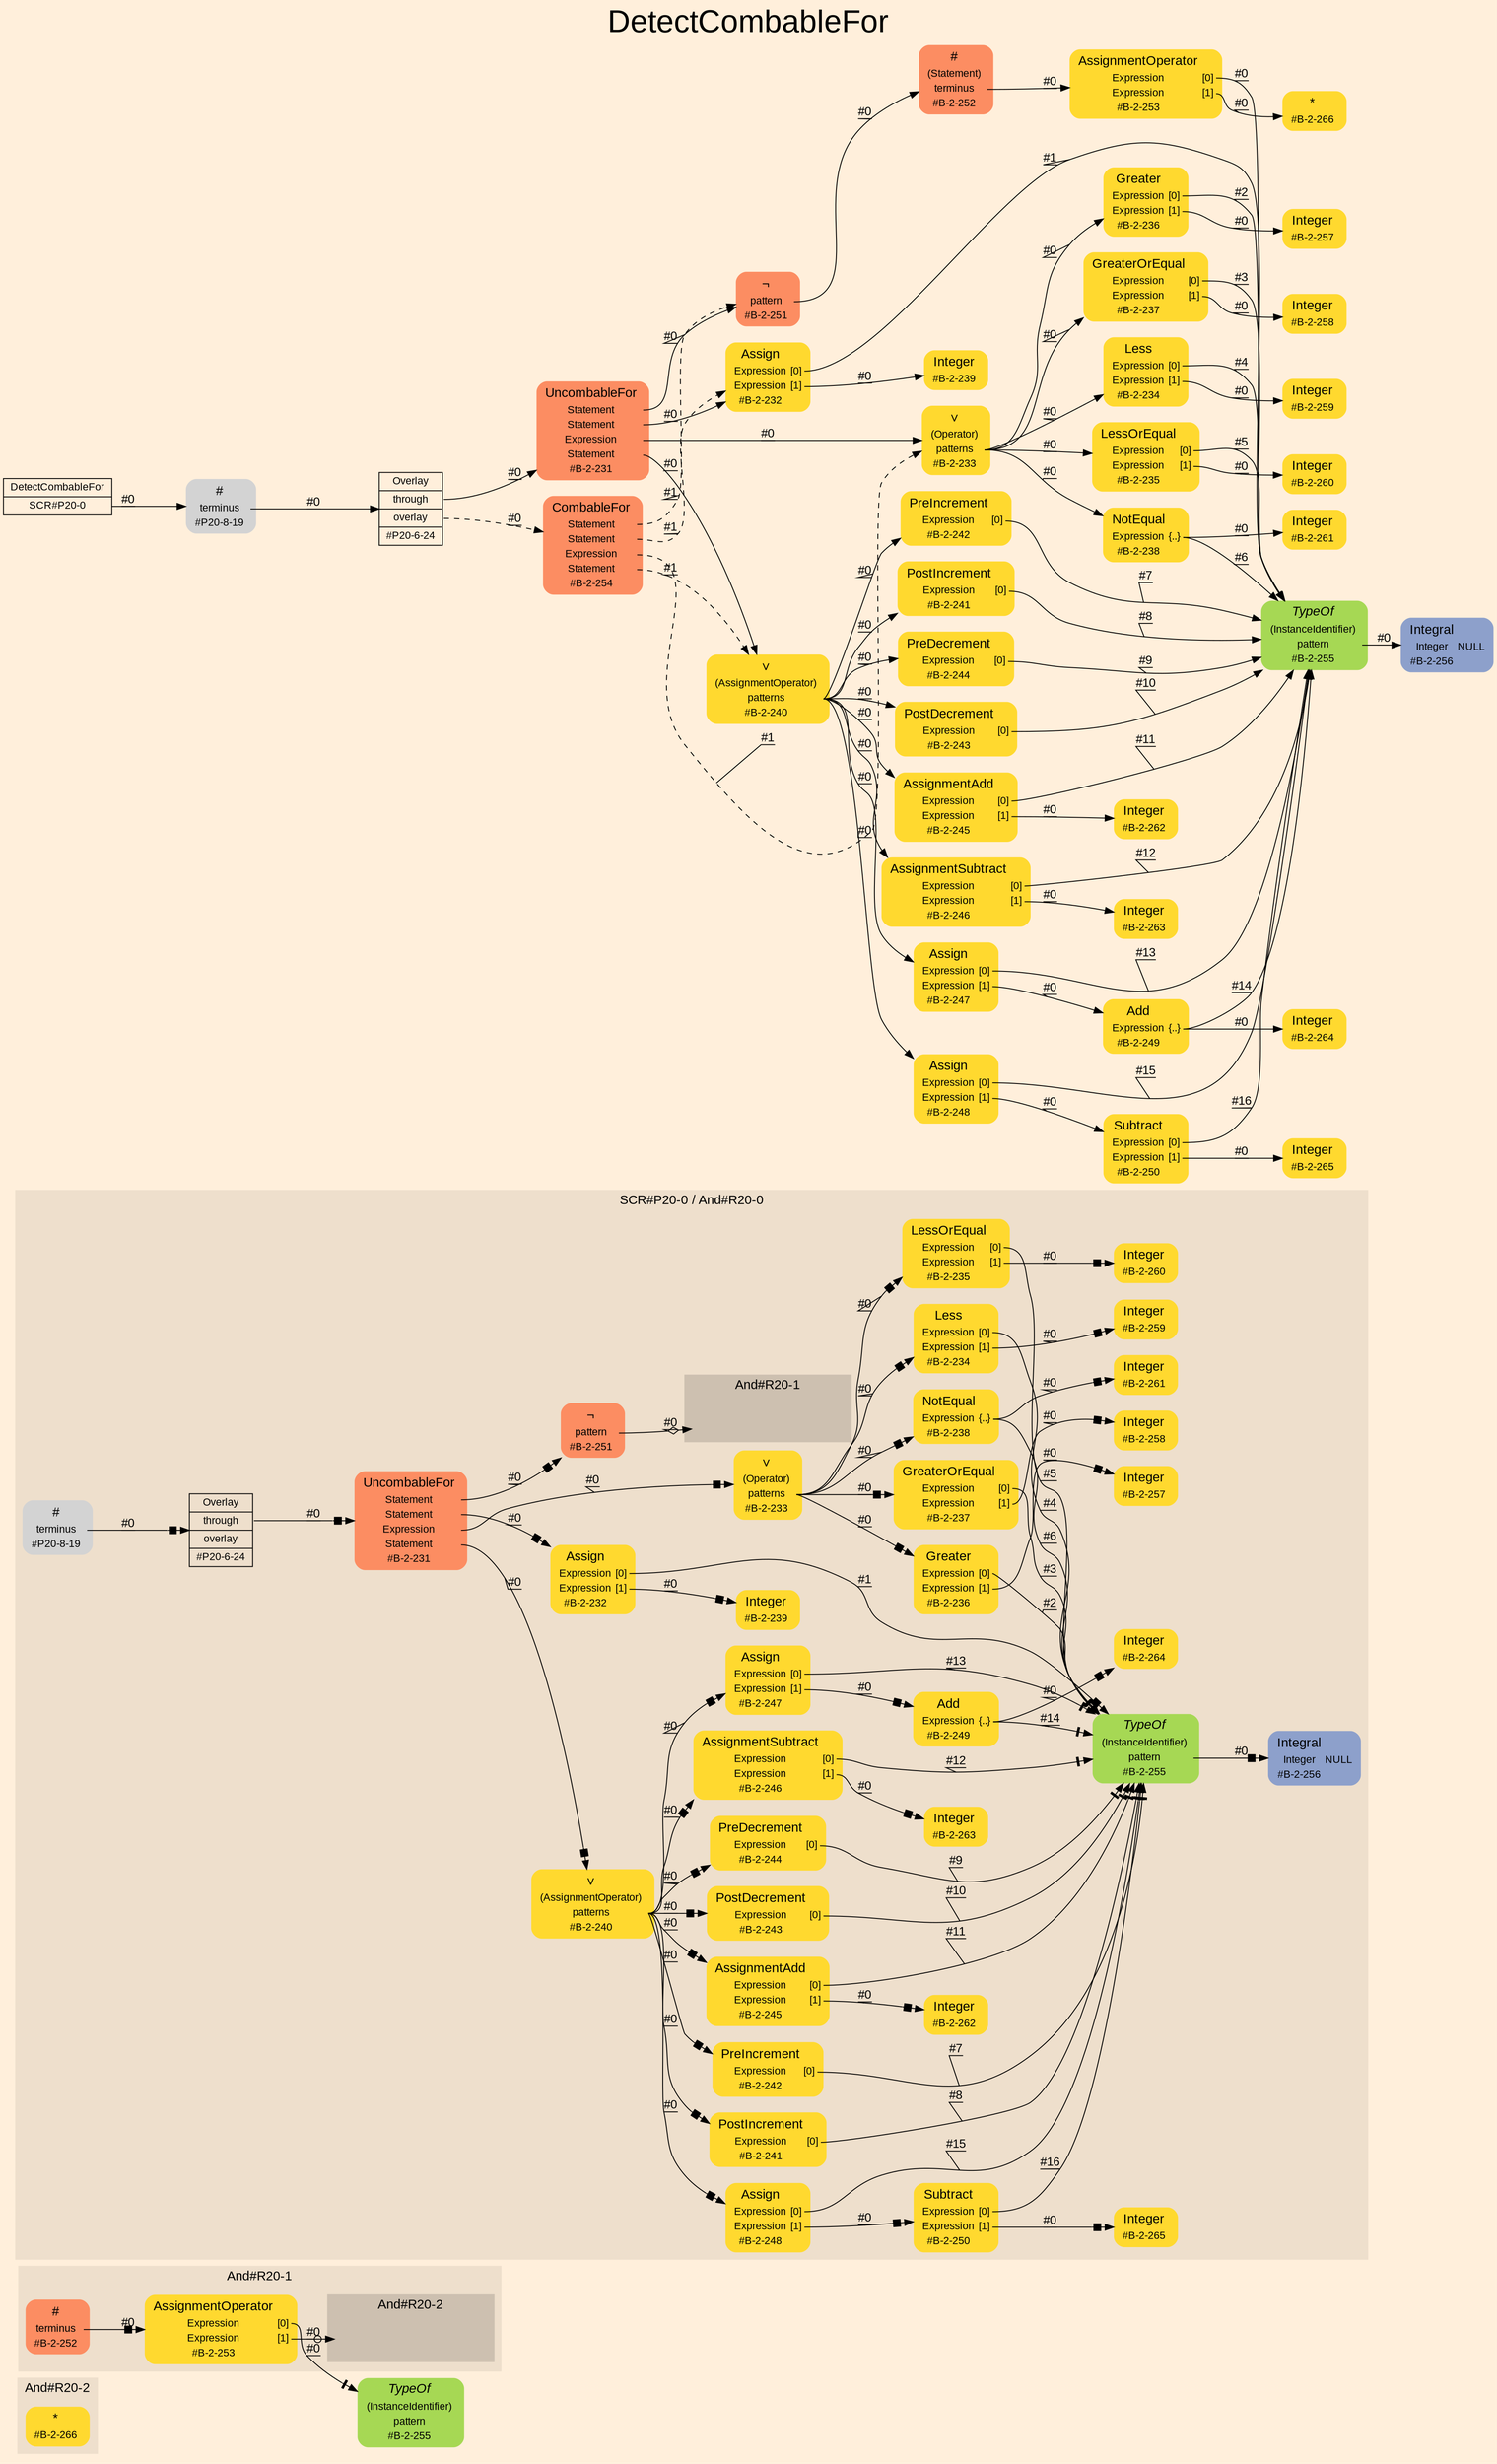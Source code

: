digraph "DetectCombableFor" {
label = "DetectCombableFor"
labelloc = t
fontsize = "36"
graph [
    rankdir = "LR"
    ranksep = 0.3
    bgcolor = antiquewhite1
    color = black
    fontcolor = black
    fontname = "Arial"
];
node [
    fontname = "Arial"
];
edge [
    fontname = "Arial"
];

// -------------------- figure And#R20-2 --------------------
subgraph "clusterAnd#R20-2" {
    label = "And#R20-2"
    style = "filled"
    color = antiquewhite2
    fontsize = "15"
    "And#R20-2[#B-2-266]" [
        shape = "plaintext"
        fillcolor = "/set28/6"
        label = <<TABLE BORDER="0" CELLBORDER="0" CELLSPACING="0">
         <TR><TD><FONT POINT-SIZE="15.0">*</FONT></TD><TD></TD></TR>
         <TR><TD>#B-2-266</TD><TD PORT="port0"></TD></TR>
        </TABLE>>
        style = "rounded,filled"
        fontsize = "12"
    ];
    
}


// -------------------- figure And#R20-1 --------------------
"And#R20-1[#B-2-255]" [
    shape = "plaintext"
    fillcolor = "/set28/5"
    label = <<TABLE BORDER="0" CELLBORDER="0" CELLSPACING="0">
     <TR><TD><FONT POINT-SIZE="15.0"><I>TypeOf</I></FONT></TD><TD></TD></TR>
     <TR><TD>(InstanceIdentifier)</TD><TD PORT="port0"></TD></TR>
     <TR><TD>pattern</TD><TD PORT="port1"></TD></TR>
     <TR><TD>#B-2-255</TD><TD PORT="port2"></TD></TR>
    </TABLE>>
    style = "rounded,filled"
    fontsize = "12"
];

subgraph "clusterAnd#R20-1" {
    label = "And#R20-1"
    style = "filled"
    color = antiquewhite2
    fontsize = "15"
    "And#R20-1[#B-2-252]" [
        shape = "plaintext"
        fillcolor = "/set28/2"
        label = <<TABLE BORDER="0" CELLBORDER="0" CELLSPACING="0">
         <TR><TD><FONT POINT-SIZE="15.0">#</FONT></TD><TD></TD></TR>
         <TR><TD>terminus</TD><TD PORT="port0"></TD></TR>
         <TR><TD>#B-2-252</TD><TD PORT="port1"></TD></TR>
        </TABLE>>
        style = "rounded,filled"
        fontsize = "12"
    ];
    
    "And#R20-1[#B-2-253]" [
        shape = "plaintext"
        fillcolor = "/set28/6"
        label = <<TABLE BORDER="0" CELLBORDER="0" CELLSPACING="0">
         <TR><TD><FONT POINT-SIZE="15.0">AssignmentOperator</FONT></TD><TD></TD></TR>
         <TR><TD>Expression</TD><TD PORT="port0">[0]</TD></TR>
         <TR><TD>Expression</TD><TD PORT="port1">[1]</TD></TR>
         <TR><TD>#B-2-253</TD><TD PORT="port2"></TD></TR>
        </TABLE>>
        style = "rounded,filled"
        fontsize = "12"
    ];
    
    subgraph "clusterAnd#R20-1[And#R20-2]" {
        label = "And#R20-2"
        style = "filled"
        color = antiquewhite3
        fontsize = "15"
        "#0->And#R20-1[#B-2-266]" [
            shape = "none"
            style = "invisible"
        ];
        
    }
    
}


// -------------------- figure And#R20-0 --------------------
subgraph "clusterAnd#R20-0" {
    label = "SCR#P20-0 / And#R20-0"
    style = "filled"
    color = antiquewhite2
    fontsize = "15"
    "And#R20-0[#B-2-231]" [
        shape = "plaintext"
        fillcolor = "/set28/2"
        label = <<TABLE BORDER="0" CELLBORDER="0" CELLSPACING="0">
         <TR><TD><FONT POINT-SIZE="15.0">UncombableFor</FONT></TD><TD></TD></TR>
         <TR><TD>Statement</TD><TD PORT="port0"></TD></TR>
         <TR><TD>Statement</TD><TD PORT="port1"></TD></TR>
         <TR><TD>Expression</TD><TD PORT="port2"></TD></TR>
         <TR><TD>Statement</TD><TD PORT="port3"></TD></TR>
         <TR><TD>#B-2-231</TD><TD PORT="port4"></TD></TR>
        </TABLE>>
        style = "rounded,filled"
        fontsize = "12"
    ];
    
    "And#R20-0[#B-2-232]" [
        shape = "plaintext"
        fillcolor = "/set28/6"
        label = <<TABLE BORDER="0" CELLBORDER="0" CELLSPACING="0">
         <TR><TD><FONT POINT-SIZE="15.0">Assign</FONT></TD><TD></TD></TR>
         <TR><TD>Expression</TD><TD PORT="port0">[0]</TD></TR>
         <TR><TD>Expression</TD><TD PORT="port1">[1]</TD></TR>
         <TR><TD>#B-2-232</TD><TD PORT="port2"></TD></TR>
        </TABLE>>
        style = "rounded,filled"
        fontsize = "12"
    ];
    
    "And#R20-0[#B-2-233]" [
        shape = "plaintext"
        fillcolor = "/set28/6"
        label = <<TABLE BORDER="0" CELLBORDER="0" CELLSPACING="0">
         <TR><TD><FONT POINT-SIZE="15.0">∨</FONT></TD><TD></TD></TR>
         <TR><TD>(Operator)</TD><TD PORT="port0"></TD></TR>
         <TR><TD>patterns</TD><TD PORT="port1"></TD></TR>
         <TR><TD>#B-2-233</TD><TD PORT="port2"></TD></TR>
        </TABLE>>
        style = "rounded,filled"
        fontsize = "12"
    ];
    
    "And#R20-0[#B-2-234]" [
        shape = "plaintext"
        fillcolor = "/set28/6"
        label = <<TABLE BORDER="0" CELLBORDER="0" CELLSPACING="0">
         <TR><TD><FONT POINT-SIZE="15.0">Less</FONT></TD><TD></TD></TR>
         <TR><TD>Expression</TD><TD PORT="port0">[0]</TD></TR>
         <TR><TD>Expression</TD><TD PORT="port1">[1]</TD></TR>
         <TR><TD>#B-2-234</TD><TD PORT="port2"></TD></TR>
        </TABLE>>
        style = "rounded,filled"
        fontsize = "12"
    ];
    
    "And#R20-0[#B-2-235]" [
        shape = "plaintext"
        fillcolor = "/set28/6"
        label = <<TABLE BORDER="0" CELLBORDER="0" CELLSPACING="0">
         <TR><TD><FONT POINT-SIZE="15.0">LessOrEqual</FONT></TD><TD></TD></TR>
         <TR><TD>Expression</TD><TD PORT="port0">[0]</TD></TR>
         <TR><TD>Expression</TD><TD PORT="port1">[1]</TD></TR>
         <TR><TD>#B-2-235</TD><TD PORT="port2"></TD></TR>
        </TABLE>>
        style = "rounded,filled"
        fontsize = "12"
    ];
    
    "And#R20-0[#B-2-236]" [
        shape = "plaintext"
        fillcolor = "/set28/6"
        label = <<TABLE BORDER="0" CELLBORDER="0" CELLSPACING="0">
         <TR><TD><FONT POINT-SIZE="15.0">Greater</FONT></TD><TD></TD></TR>
         <TR><TD>Expression</TD><TD PORT="port0">[0]</TD></TR>
         <TR><TD>Expression</TD><TD PORT="port1">[1]</TD></TR>
         <TR><TD>#B-2-236</TD><TD PORT="port2"></TD></TR>
        </TABLE>>
        style = "rounded,filled"
        fontsize = "12"
    ];
    
    "And#R20-0[#B-2-237]" [
        shape = "plaintext"
        fillcolor = "/set28/6"
        label = <<TABLE BORDER="0" CELLBORDER="0" CELLSPACING="0">
         <TR><TD><FONT POINT-SIZE="15.0">GreaterOrEqual</FONT></TD><TD></TD></TR>
         <TR><TD>Expression</TD><TD PORT="port0">[0]</TD></TR>
         <TR><TD>Expression</TD><TD PORT="port1">[1]</TD></TR>
         <TR><TD>#B-2-237</TD><TD PORT="port2"></TD></TR>
        </TABLE>>
        style = "rounded,filled"
        fontsize = "12"
    ];
    
    "And#R20-0[#B-2-238]" [
        shape = "plaintext"
        fillcolor = "/set28/6"
        label = <<TABLE BORDER="0" CELLBORDER="0" CELLSPACING="0">
         <TR><TD><FONT POINT-SIZE="15.0">NotEqual</FONT></TD><TD></TD></TR>
         <TR><TD>Expression</TD><TD PORT="port0">{..}</TD></TR>
         <TR><TD>#B-2-238</TD><TD PORT="port1"></TD></TR>
        </TABLE>>
        style = "rounded,filled"
        fontsize = "12"
    ];
    
    "And#R20-0[#B-2-239]" [
        shape = "plaintext"
        fillcolor = "/set28/6"
        label = <<TABLE BORDER="0" CELLBORDER="0" CELLSPACING="0">
         <TR><TD><FONT POINT-SIZE="15.0">Integer</FONT></TD><TD></TD></TR>
         <TR><TD>#B-2-239</TD><TD PORT="port0"></TD></TR>
        </TABLE>>
        style = "rounded,filled"
        fontsize = "12"
    ];
    
    "And#R20-0[#B-2-240]" [
        shape = "plaintext"
        fillcolor = "/set28/6"
        label = <<TABLE BORDER="0" CELLBORDER="0" CELLSPACING="0">
         <TR><TD><FONT POINT-SIZE="15.0">∨</FONT></TD><TD></TD></TR>
         <TR><TD>(AssignmentOperator)</TD><TD PORT="port0"></TD></TR>
         <TR><TD>patterns</TD><TD PORT="port1"></TD></TR>
         <TR><TD>#B-2-240</TD><TD PORT="port2"></TD></TR>
        </TABLE>>
        style = "rounded,filled"
        fontsize = "12"
    ];
    
    "And#R20-0[#B-2-241]" [
        shape = "plaintext"
        fillcolor = "/set28/6"
        label = <<TABLE BORDER="0" CELLBORDER="0" CELLSPACING="0">
         <TR><TD><FONT POINT-SIZE="15.0">PostIncrement</FONT></TD><TD></TD></TR>
         <TR><TD>Expression</TD><TD PORT="port0">[0]</TD></TR>
         <TR><TD>#B-2-241</TD><TD PORT="port1"></TD></TR>
        </TABLE>>
        style = "rounded,filled"
        fontsize = "12"
    ];
    
    "And#R20-0[#B-2-242]" [
        shape = "plaintext"
        fillcolor = "/set28/6"
        label = <<TABLE BORDER="0" CELLBORDER="0" CELLSPACING="0">
         <TR><TD><FONT POINT-SIZE="15.0">PreIncrement</FONT></TD><TD></TD></TR>
         <TR><TD>Expression</TD><TD PORT="port0">[0]</TD></TR>
         <TR><TD>#B-2-242</TD><TD PORT="port1"></TD></TR>
        </TABLE>>
        style = "rounded,filled"
        fontsize = "12"
    ];
    
    "And#R20-0[#B-2-243]" [
        shape = "plaintext"
        fillcolor = "/set28/6"
        label = <<TABLE BORDER="0" CELLBORDER="0" CELLSPACING="0">
         <TR><TD><FONT POINT-SIZE="15.0">PostDecrement</FONT></TD><TD></TD></TR>
         <TR><TD>Expression</TD><TD PORT="port0">[0]</TD></TR>
         <TR><TD>#B-2-243</TD><TD PORT="port1"></TD></TR>
        </TABLE>>
        style = "rounded,filled"
        fontsize = "12"
    ];
    
    "And#R20-0[#B-2-244]" [
        shape = "plaintext"
        fillcolor = "/set28/6"
        label = <<TABLE BORDER="0" CELLBORDER="0" CELLSPACING="0">
         <TR><TD><FONT POINT-SIZE="15.0">PreDecrement</FONT></TD><TD></TD></TR>
         <TR><TD>Expression</TD><TD PORT="port0">[0]</TD></TR>
         <TR><TD>#B-2-244</TD><TD PORT="port1"></TD></TR>
        </TABLE>>
        style = "rounded,filled"
        fontsize = "12"
    ];
    
    "And#R20-0[#B-2-245]" [
        shape = "plaintext"
        fillcolor = "/set28/6"
        label = <<TABLE BORDER="0" CELLBORDER="0" CELLSPACING="0">
         <TR><TD><FONT POINT-SIZE="15.0">AssignmentAdd</FONT></TD><TD></TD></TR>
         <TR><TD>Expression</TD><TD PORT="port0">[0]</TD></TR>
         <TR><TD>Expression</TD><TD PORT="port1">[1]</TD></TR>
         <TR><TD>#B-2-245</TD><TD PORT="port2"></TD></TR>
        </TABLE>>
        style = "rounded,filled"
        fontsize = "12"
    ];
    
    "And#R20-0[#B-2-246]" [
        shape = "plaintext"
        fillcolor = "/set28/6"
        label = <<TABLE BORDER="0" CELLBORDER="0" CELLSPACING="0">
         <TR><TD><FONT POINT-SIZE="15.0">AssignmentSubtract</FONT></TD><TD></TD></TR>
         <TR><TD>Expression</TD><TD PORT="port0">[0]</TD></TR>
         <TR><TD>Expression</TD><TD PORT="port1">[1]</TD></TR>
         <TR><TD>#B-2-246</TD><TD PORT="port2"></TD></TR>
        </TABLE>>
        style = "rounded,filled"
        fontsize = "12"
    ];
    
    "And#R20-0[#B-2-247]" [
        shape = "plaintext"
        fillcolor = "/set28/6"
        label = <<TABLE BORDER="0" CELLBORDER="0" CELLSPACING="0">
         <TR><TD><FONT POINT-SIZE="15.0">Assign</FONT></TD><TD></TD></TR>
         <TR><TD>Expression</TD><TD PORT="port0">[0]</TD></TR>
         <TR><TD>Expression</TD><TD PORT="port1">[1]</TD></TR>
         <TR><TD>#B-2-247</TD><TD PORT="port2"></TD></TR>
        </TABLE>>
        style = "rounded,filled"
        fontsize = "12"
    ];
    
    "And#R20-0[#B-2-248]" [
        shape = "plaintext"
        fillcolor = "/set28/6"
        label = <<TABLE BORDER="0" CELLBORDER="0" CELLSPACING="0">
         <TR><TD><FONT POINT-SIZE="15.0">Assign</FONT></TD><TD></TD></TR>
         <TR><TD>Expression</TD><TD PORT="port0">[0]</TD></TR>
         <TR><TD>Expression</TD><TD PORT="port1">[1]</TD></TR>
         <TR><TD>#B-2-248</TD><TD PORT="port2"></TD></TR>
        </TABLE>>
        style = "rounded,filled"
        fontsize = "12"
    ];
    
    "And#R20-0[#B-2-249]" [
        shape = "plaintext"
        fillcolor = "/set28/6"
        label = <<TABLE BORDER="0" CELLBORDER="0" CELLSPACING="0">
         <TR><TD><FONT POINT-SIZE="15.0">Add</FONT></TD><TD></TD></TR>
         <TR><TD>Expression</TD><TD PORT="port0">{..}</TD></TR>
         <TR><TD>#B-2-249</TD><TD PORT="port1"></TD></TR>
        </TABLE>>
        style = "rounded,filled"
        fontsize = "12"
    ];
    
    "And#R20-0[#B-2-250]" [
        shape = "plaintext"
        fillcolor = "/set28/6"
        label = <<TABLE BORDER="0" CELLBORDER="0" CELLSPACING="0">
         <TR><TD><FONT POINT-SIZE="15.0">Subtract</FONT></TD><TD></TD></TR>
         <TR><TD>Expression</TD><TD PORT="port0">[0]</TD></TR>
         <TR><TD>Expression</TD><TD PORT="port1">[1]</TD></TR>
         <TR><TD>#B-2-250</TD><TD PORT="port2"></TD></TR>
        </TABLE>>
        style = "rounded,filled"
        fontsize = "12"
    ];
    
    "And#R20-0[#B-2-251]" [
        shape = "plaintext"
        fillcolor = "/set28/2"
        label = <<TABLE BORDER="0" CELLBORDER="0" CELLSPACING="0">
         <TR><TD><FONT POINT-SIZE="15.0">¬</FONT></TD><TD></TD></TR>
         <TR><TD>pattern</TD><TD PORT="port0"></TD></TR>
         <TR><TD>#B-2-251</TD><TD PORT="port1"></TD></TR>
        </TABLE>>
        style = "rounded,filled"
        fontsize = "12"
    ];
    
    "And#R20-0[#B-2-255]" [
        shape = "plaintext"
        fillcolor = "/set28/5"
        label = <<TABLE BORDER="0" CELLBORDER="0" CELLSPACING="0">
         <TR><TD><FONT POINT-SIZE="15.0"><I>TypeOf</I></FONT></TD><TD></TD></TR>
         <TR><TD>(InstanceIdentifier)</TD><TD PORT="port0"></TD></TR>
         <TR><TD>pattern</TD><TD PORT="port1"></TD></TR>
         <TR><TD>#B-2-255</TD><TD PORT="port2"></TD></TR>
        </TABLE>>
        style = "rounded,filled"
        fontsize = "12"
    ];
    
    "And#R20-0[#B-2-256]" [
        shape = "plaintext"
        fillcolor = "/set28/3"
        label = <<TABLE BORDER="0" CELLBORDER="0" CELLSPACING="0">
         <TR><TD><FONT POINT-SIZE="15.0">Integral</FONT></TD><TD></TD></TR>
         <TR><TD>Integer</TD><TD PORT="port0">NULL</TD></TR>
         <TR><TD>#B-2-256</TD><TD PORT="port1"></TD></TR>
        </TABLE>>
        style = "rounded,filled"
        fontsize = "12"
    ];
    
    "And#R20-0[#B-2-257]" [
        shape = "plaintext"
        fillcolor = "/set28/6"
        label = <<TABLE BORDER="0" CELLBORDER="0" CELLSPACING="0">
         <TR><TD><FONT POINT-SIZE="15.0">Integer</FONT></TD><TD></TD></TR>
         <TR><TD>#B-2-257</TD><TD PORT="port0"></TD></TR>
        </TABLE>>
        style = "rounded,filled"
        fontsize = "12"
    ];
    
    "And#R20-0[#B-2-258]" [
        shape = "plaintext"
        fillcolor = "/set28/6"
        label = <<TABLE BORDER="0" CELLBORDER="0" CELLSPACING="0">
         <TR><TD><FONT POINT-SIZE="15.0">Integer</FONT></TD><TD></TD></TR>
         <TR><TD>#B-2-258</TD><TD PORT="port0"></TD></TR>
        </TABLE>>
        style = "rounded,filled"
        fontsize = "12"
    ];
    
    "And#R20-0[#B-2-259]" [
        shape = "plaintext"
        fillcolor = "/set28/6"
        label = <<TABLE BORDER="0" CELLBORDER="0" CELLSPACING="0">
         <TR><TD><FONT POINT-SIZE="15.0">Integer</FONT></TD><TD></TD></TR>
         <TR><TD>#B-2-259</TD><TD PORT="port0"></TD></TR>
        </TABLE>>
        style = "rounded,filled"
        fontsize = "12"
    ];
    
    "And#R20-0[#B-2-260]" [
        shape = "plaintext"
        fillcolor = "/set28/6"
        label = <<TABLE BORDER="0" CELLBORDER="0" CELLSPACING="0">
         <TR><TD><FONT POINT-SIZE="15.0">Integer</FONT></TD><TD></TD></TR>
         <TR><TD>#B-2-260</TD><TD PORT="port0"></TD></TR>
        </TABLE>>
        style = "rounded,filled"
        fontsize = "12"
    ];
    
    "And#R20-0[#B-2-261]" [
        shape = "plaintext"
        fillcolor = "/set28/6"
        label = <<TABLE BORDER="0" CELLBORDER="0" CELLSPACING="0">
         <TR><TD><FONT POINT-SIZE="15.0">Integer</FONT></TD><TD></TD></TR>
         <TR><TD>#B-2-261</TD><TD PORT="port0"></TD></TR>
        </TABLE>>
        style = "rounded,filled"
        fontsize = "12"
    ];
    
    "And#R20-0[#B-2-262]" [
        shape = "plaintext"
        fillcolor = "/set28/6"
        label = <<TABLE BORDER="0" CELLBORDER="0" CELLSPACING="0">
         <TR><TD><FONT POINT-SIZE="15.0">Integer</FONT></TD><TD></TD></TR>
         <TR><TD>#B-2-262</TD><TD PORT="port0"></TD></TR>
        </TABLE>>
        style = "rounded,filled"
        fontsize = "12"
    ];
    
    "And#R20-0[#B-2-263]" [
        shape = "plaintext"
        fillcolor = "/set28/6"
        label = <<TABLE BORDER="0" CELLBORDER="0" CELLSPACING="0">
         <TR><TD><FONT POINT-SIZE="15.0">Integer</FONT></TD><TD></TD></TR>
         <TR><TD>#B-2-263</TD><TD PORT="port0"></TD></TR>
        </TABLE>>
        style = "rounded,filled"
        fontsize = "12"
    ];
    
    "And#R20-0[#B-2-264]" [
        shape = "plaintext"
        fillcolor = "/set28/6"
        label = <<TABLE BORDER="0" CELLBORDER="0" CELLSPACING="0">
         <TR><TD><FONT POINT-SIZE="15.0">Integer</FONT></TD><TD></TD></TR>
         <TR><TD>#B-2-264</TD><TD PORT="port0"></TD></TR>
        </TABLE>>
        style = "rounded,filled"
        fontsize = "12"
    ];
    
    "And#R20-0[#B-2-265]" [
        shape = "plaintext"
        fillcolor = "/set28/6"
        label = <<TABLE BORDER="0" CELLBORDER="0" CELLSPACING="0">
         <TR><TD><FONT POINT-SIZE="15.0">Integer</FONT></TD><TD></TD></TR>
         <TR><TD>#B-2-265</TD><TD PORT="port0"></TD></TR>
        </TABLE>>
        style = "rounded,filled"
        fontsize = "12"
    ];
    
    "And#R20-0[#P20-6-24]" [
        shape = "record"
        fillcolor = antiquewhite2
        label = "<fixed> Overlay | <port0> through | <port1> overlay | <port2> #P20-6-24"
        style = "filled"
        fontsize = "12"
        color = black
        fontcolor = black
    ];
    
    "And#R20-0[#P20-8-19]" [
        shape = "plaintext"
        label = <<TABLE BORDER="0" CELLBORDER="0" CELLSPACING="0">
         <TR><TD><FONT POINT-SIZE="15.0">#</FONT></TD><TD></TD></TR>
         <TR><TD>terminus</TD><TD PORT="port0"></TD></TR>
         <TR><TD>#P20-8-19</TD><TD PORT="port1"></TD></TR>
        </TABLE>>
        style = "rounded,filled"
        fontsize = "12"
    ];
    
    subgraph "clusterAnd#R20-0[And#R20-1]" {
        label = "And#R20-1"
        style = "filled"
        color = antiquewhite3
        fontsize = "15"
        "#0->And#R20-0[#B-2-252]" [
            shape = "none"
            style = "invisible"
        ];
        
    }
    
}


// -------------------- transformation figure --------------------
"CR#P20-0" [
    shape = "record"
    fillcolor = antiquewhite1
    label = "<fixed> DetectCombableFor | <port0> SCR#P20-0"
    style = "filled"
    fontsize = "12"
    color = black
    fontcolor = black
];

"#P20-8-19" [
    shape = "plaintext"
    label = <<TABLE BORDER="0" CELLBORDER="0" CELLSPACING="0">
     <TR><TD><FONT POINT-SIZE="15.0">#</FONT></TD><TD></TD></TR>
     <TR><TD>terminus</TD><TD PORT="port0"></TD></TR>
     <TR><TD>#P20-8-19</TD><TD PORT="port1"></TD></TR>
    </TABLE>>
    style = "rounded,filled"
    fontsize = "12"
];

"#P20-6-24" [
    shape = "record"
    fillcolor = antiquewhite1
    label = "<fixed> Overlay | <port0> through | <port1> overlay | <port2> #P20-6-24"
    style = "filled"
    fontsize = "12"
    color = black
    fontcolor = black
];

"#B-2-231" [
    shape = "plaintext"
    fillcolor = "/set28/2"
    label = <<TABLE BORDER="0" CELLBORDER="0" CELLSPACING="0">
     <TR><TD><FONT POINT-SIZE="15.0">UncombableFor</FONT></TD><TD></TD></TR>
     <TR><TD>Statement</TD><TD PORT="port0"></TD></TR>
     <TR><TD>Statement</TD><TD PORT="port1"></TD></TR>
     <TR><TD>Expression</TD><TD PORT="port2"></TD></TR>
     <TR><TD>Statement</TD><TD PORT="port3"></TD></TR>
     <TR><TD>#B-2-231</TD><TD PORT="port4"></TD></TR>
    </TABLE>>
    style = "rounded,filled"
    fontsize = "12"
];

"#B-2-251" [
    shape = "plaintext"
    fillcolor = "/set28/2"
    label = <<TABLE BORDER="0" CELLBORDER="0" CELLSPACING="0">
     <TR><TD><FONT POINT-SIZE="15.0">¬</FONT></TD><TD></TD></TR>
     <TR><TD>pattern</TD><TD PORT="port0"></TD></TR>
     <TR><TD>#B-2-251</TD><TD PORT="port1"></TD></TR>
    </TABLE>>
    style = "rounded,filled"
    fontsize = "12"
];

"#B-2-252" [
    shape = "plaintext"
    fillcolor = "/set28/2"
    label = <<TABLE BORDER="0" CELLBORDER="0" CELLSPACING="0">
     <TR><TD><FONT POINT-SIZE="15.0">#</FONT></TD><TD></TD></TR>
     <TR><TD>(Statement)</TD><TD PORT="port0"></TD></TR>
     <TR><TD>terminus</TD><TD PORT="port1"></TD></TR>
     <TR><TD>#B-2-252</TD><TD PORT="port2"></TD></TR>
    </TABLE>>
    style = "rounded,filled"
    fontsize = "12"
];

"#B-2-253" [
    shape = "plaintext"
    fillcolor = "/set28/6"
    label = <<TABLE BORDER="0" CELLBORDER="0" CELLSPACING="0">
     <TR><TD><FONT POINT-SIZE="15.0">AssignmentOperator</FONT></TD><TD></TD></TR>
     <TR><TD>Expression</TD><TD PORT="port0">[0]</TD></TR>
     <TR><TD>Expression</TD><TD PORT="port1">[1]</TD></TR>
     <TR><TD>#B-2-253</TD><TD PORT="port2"></TD></TR>
    </TABLE>>
    style = "rounded,filled"
    fontsize = "12"
];

"#B-2-255" [
    shape = "plaintext"
    fillcolor = "/set28/5"
    label = <<TABLE BORDER="0" CELLBORDER="0" CELLSPACING="0">
     <TR><TD><FONT POINT-SIZE="15.0"><I>TypeOf</I></FONT></TD><TD></TD></TR>
     <TR><TD>(InstanceIdentifier)</TD><TD PORT="port0"></TD></TR>
     <TR><TD>pattern</TD><TD PORT="port1"></TD></TR>
     <TR><TD>#B-2-255</TD><TD PORT="port2"></TD></TR>
    </TABLE>>
    style = "rounded,filled"
    fontsize = "12"
];

"#B-2-256" [
    shape = "plaintext"
    fillcolor = "/set28/3"
    label = <<TABLE BORDER="0" CELLBORDER="0" CELLSPACING="0">
     <TR><TD><FONT POINT-SIZE="15.0">Integral</FONT></TD><TD></TD></TR>
     <TR><TD>Integer</TD><TD PORT="port0">NULL</TD></TR>
     <TR><TD>#B-2-256</TD><TD PORT="port1"></TD></TR>
    </TABLE>>
    style = "rounded,filled"
    fontsize = "12"
];

"#B-2-266" [
    shape = "plaintext"
    fillcolor = "/set28/6"
    label = <<TABLE BORDER="0" CELLBORDER="0" CELLSPACING="0">
     <TR><TD><FONT POINT-SIZE="15.0">*</FONT></TD><TD></TD></TR>
     <TR><TD>#B-2-266</TD><TD PORT="port0"></TD></TR>
    </TABLE>>
    style = "rounded,filled"
    fontsize = "12"
];

"#B-2-232" [
    shape = "plaintext"
    fillcolor = "/set28/6"
    label = <<TABLE BORDER="0" CELLBORDER="0" CELLSPACING="0">
     <TR><TD><FONT POINT-SIZE="15.0">Assign</FONT></TD><TD></TD></TR>
     <TR><TD>Expression</TD><TD PORT="port0">[0]</TD></TR>
     <TR><TD>Expression</TD><TD PORT="port1">[1]</TD></TR>
     <TR><TD>#B-2-232</TD><TD PORT="port2"></TD></TR>
    </TABLE>>
    style = "rounded,filled"
    fontsize = "12"
];

"#B-2-239" [
    shape = "plaintext"
    fillcolor = "/set28/6"
    label = <<TABLE BORDER="0" CELLBORDER="0" CELLSPACING="0">
     <TR><TD><FONT POINT-SIZE="15.0">Integer</FONT></TD><TD></TD></TR>
     <TR><TD>#B-2-239</TD><TD PORT="port0"></TD></TR>
    </TABLE>>
    style = "rounded,filled"
    fontsize = "12"
];

"#B-2-233" [
    shape = "plaintext"
    fillcolor = "/set28/6"
    label = <<TABLE BORDER="0" CELLBORDER="0" CELLSPACING="0">
     <TR><TD><FONT POINT-SIZE="15.0">∨</FONT></TD><TD></TD></TR>
     <TR><TD>(Operator)</TD><TD PORT="port0"></TD></TR>
     <TR><TD>patterns</TD><TD PORT="port1"></TD></TR>
     <TR><TD>#B-2-233</TD><TD PORT="port2"></TD></TR>
    </TABLE>>
    style = "rounded,filled"
    fontsize = "12"
];

"#B-2-236" [
    shape = "plaintext"
    fillcolor = "/set28/6"
    label = <<TABLE BORDER="0" CELLBORDER="0" CELLSPACING="0">
     <TR><TD><FONT POINT-SIZE="15.0">Greater</FONT></TD><TD></TD></TR>
     <TR><TD>Expression</TD><TD PORT="port0">[0]</TD></TR>
     <TR><TD>Expression</TD><TD PORT="port1">[1]</TD></TR>
     <TR><TD>#B-2-236</TD><TD PORT="port2"></TD></TR>
    </TABLE>>
    style = "rounded,filled"
    fontsize = "12"
];

"#B-2-257" [
    shape = "plaintext"
    fillcolor = "/set28/6"
    label = <<TABLE BORDER="0" CELLBORDER="0" CELLSPACING="0">
     <TR><TD><FONT POINT-SIZE="15.0">Integer</FONT></TD><TD></TD></TR>
     <TR><TD>#B-2-257</TD><TD PORT="port0"></TD></TR>
    </TABLE>>
    style = "rounded,filled"
    fontsize = "12"
];

"#B-2-237" [
    shape = "plaintext"
    fillcolor = "/set28/6"
    label = <<TABLE BORDER="0" CELLBORDER="0" CELLSPACING="0">
     <TR><TD><FONT POINT-SIZE="15.0">GreaterOrEqual</FONT></TD><TD></TD></TR>
     <TR><TD>Expression</TD><TD PORT="port0">[0]</TD></TR>
     <TR><TD>Expression</TD><TD PORT="port1">[1]</TD></TR>
     <TR><TD>#B-2-237</TD><TD PORT="port2"></TD></TR>
    </TABLE>>
    style = "rounded,filled"
    fontsize = "12"
];

"#B-2-258" [
    shape = "plaintext"
    fillcolor = "/set28/6"
    label = <<TABLE BORDER="0" CELLBORDER="0" CELLSPACING="0">
     <TR><TD><FONT POINT-SIZE="15.0">Integer</FONT></TD><TD></TD></TR>
     <TR><TD>#B-2-258</TD><TD PORT="port0"></TD></TR>
    </TABLE>>
    style = "rounded,filled"
    fontsize = "12"
];

"#B-2-234" [
    shape = "plaintext"
    fillcolor = "/set28/6"
    label = <<TABLE BORDER="0" CELLBORDER="0" CELLSPACING="0">
     <TR><TD><FONT POINT-SIZE="15.0">Less</FONT></TD><TD></TD></TR>
     <TR><TD>Expression</TD><TD PORT="port0">[0]</TD></TR>
     <TR><TD>Expression</TD><TD PORT="port1">[1]</TD></TR>
     <TR><TD>#B-2-234</TD><TD PORT="port2"></TD></TR>
    </TABLE>>
    style = "rounded,filled"
    fontsize = "12"
];

"#B-2-259" [
    shape = "plaintext"
    fillcolor = "/set28/6"
    label = <<TABLE BORDER="0" CELLBORDER="0" CELLSPACING="0">
     <TR><TD><FONT POINT-SIZE="15.0">Integer</FONT></TD><TD></TD></TR>
     <TR><TD>#B-2-259</TD><TD PORT="port0"></TD></TR>
    </TABLE>>
    style = "rounded,filled"
    fontsize = "12"
];

"#B-2-235" [
    shape = "plaintext"
    fillcolor = "/set28/6"
    label = <<TABLE BORDER="0" CELLBORDER="0" CELLSPACING="0">
     <TR><TD><FONT POINT-SIZE="15.0">LessOrEqual</FONT></TD><TD></TD></TR>
     <TR><TD>Expression</TD><TD PORT="port0">[0]</TD></TR>
     <TR><TD>Expression</TD><TD PORT="port1">[1]</TD></TR>
     <TR><TD>#B-2-235</TD><TD PORT="port2"></TD></TR>
    </TABLE>>
    style = "rounded,filled"
    fontsize = "12"
];

"#B-2-260" [
    shape = "plaintext"
    fillcolor = "/set28/6"
    label = <<TABLE BORDER="0" CELLBORDER="0" CELLSPACING="0">
     <TR><TD><FONT POINT-SIZE="15.0">Integer</FONT></TD><TD></TD></TR>
     <TR><TD>#B-2-260</TD><TD PORT="port0"></TD></TR>
    </TABLE>>
    style = "rounded,filled"
    fontsize = "12"
];

"#B-2-238" [
    shape = "plaintext"
    fillcolor = "/set28/6"
    label = <<TABLE BORDER="0" CELLBORDER="0" CELLSPACING="0">
     <TR><TD><FONT POINT-SIZE="15.0">NotEqual</FONT></TD><TD></TD></TR>
     <TR><TD>Expression</TD><TD PORT="port0">{..}</TD></TR>
     <TR><TD>#B-2-238</TD><TD PORT="port1"></TD></TR>
    </TABLE>>
    style = "rounded,filled"
    fontsize = "12"
];

"#B-2-261" [
    shape = "plaintext"
    fillcolor = "/set28/6"
    label = <<TABLE BORDER="0" CELLBORDER="0" CELLSPACING="0">
     <TR><TD><FONT POINT-SIZE="15.0">Integer</FONT></TD><TD></TD></TR>
     <TR><TD>#B-2-261</TD><TD PORT="port0"></TD></TR>
    </TABLE>>
    style = "rounded,filled"
    fontsize = "12"
];

"#B-2-240" [
    shape = "plaintext"
    fillcolor = "/set28/6"
    label = <<TABLE BORDER="0" CELLBORDER="0" CELLSPACING="0">
     <TR><TD><FONT POINT-SIZE="15.0">∨</FONT></TD><TD></TD></TR>
     <TR><TD>(AssignmentOperator)</TD><TD PORT="port0"></TD></TR>
     <TR><TD>patterns</TD><TD PORT="port1"></TD></TR>
     <TR><TD>#B-2-240</TD><TD PORT="port2"></TD></TR>
    </TABLE>>
    style = "rounded,filled"
    fontsize = "12"
];

"#B-2-242" [
    shape = "plaintext"
    fillcolor = "/set28/6"
    label = <<TABLE BORDER="0" CELLBORDER="0" CELLSPACING="0">
     <TR><TD><FONT POINT-SIZE="15.0">PreIncrement</FONT></TD><TD></TD></TR>
     <TR><TD>Expression</TD><TD PORT="port0">[0]</TD></TR>
     <TR><TD>#B-2-242</TD><TD PORT="port1"></TD></TR>
    </TABLE>>
    style = "rounded,filled"
    fontsize = "12"
];

"#B-2-241" [
    shape = "plaintext"
    fillcolor = "/set28/6"
    label = <<TABLE BORDER="0" CELLBORDER="0" CELLSPACING="0">
     <TR><TD><FONT POINT-SIZE="15.0">PostIncrement</FONT></TD><TD></TD></TR>
     <TR><TD>Expression</TD><TD PORT="port0">[0]</TD></TR>
     <TR><TD>#B-2-241</TD><TD PORT="port1"></TD></TR>
    </TABLE>>
    style = "rounded,filled"
    fontsize = "12"
];

"#B-2-244" [
    shape = "plaintext"
    fillcolor = "/set28/6"
    label = <<TABLE BORDER="0" CELLBORDER="0" CELLSPACING="0">
     <TR><TD><FONT POINT-SIZE="15.0">PreDecrement</FONT></TD><TD></TD></TR>
     <TR><TD>Expression</TD><TD PORT="port0">[0]</TD></TR>
     <TR><TD>#B-2-244</TD><TD PORT="port1"></TD></TR>
    </TABLE>>
    style = "rounded,filled"
    fontsize = "12"
];

"#B-2-243" [
    shape = "plaintext"
    fillcolor = "/set28/6"
    label = <<TABLE BORDER="0" CELLBORDER="0" CELLSPACING="0">
     <TR><TD><FONT POINT-SIZE="15.0">PostDecrement</FONT></TD><TD></TD></TR>
     <TR><TD>Expression</TD><TD PORT="port0">[0]</TD></TR>
     <TR><TD>#B-2-243</TD><TD PORT="port1"></TD></TR>
    </TABLE>>
    style = "rounded,filled"
    fontsize = "12"
];

"#B-2-245" [
    shape = "plaintext"
    fillcolor = "/set28/6"
    label = <<TABLE BORDER="0" CELLBORDER="0" CELLSPACING="0">
     <TR><TD><FONT POINT-SIZE="15.0">AssignmentAdd</FONT></TD><TD></TD></TR>
     <TR><TD>Expression</TD><TD PORT="port0">[0]</TD></TR>
     <TR><TD>Expression</TD><TD PORT="port1">[1]</TD></TR>
     <TR><TD>#B-2-245</TD><TD PORT="port2"></TD></TR>
    </TABLE>>
    style = "rounded,filled"
    fontsize = "12"
];

"#B-2-262" [
    shape = "plaintext"
    fillcolor = "/set28/6"
    label = <<TABLE BORDER="0" CELLBORDER="0" CELLSPACING="0">
     <TR><TD><FONT POINT-SIZE="15.0">Integer</FONT></TD><TD></TD></TR>
     <TR><TD>#B-2-262</TD><TD PORT="port0"></TD></TR>
    </TABLE>>
    style = "rounded,filled"
    fontsize = "12"
];

"#B-2-246" [
    shape = "plaintext"
    fillcolor = "/set28/6"
    label = <<TABLE BORDER="0" CELLBORDER="0" CELLSPACING="0">
     <TR><TD><FONT POINT-SIZE="15.0">AssignmentSubtract</FONT></TD><TD></TD></TR>
     <TR><TD>Expression</TD><TD PORT="port0">[0]</TD></TR>
     <TR><TD>Expression</TD><TD PORT="port1">[1]</TD></TR>
     <TR><TD>#B-2-246</TD><TD PORT="port2"></TD></TR>
    </TABLE>>
    style = "rounded,filled"
    fontsize = "12"
];

"#B-2-263" [
    shape = "plaintext"
    fillcolor = "/set28/6"
    label = <<TABLE BORDER="0" CELLBORDER="0" CELLSPACING="0">
     <TR><TD><FONT POINT-SIZE="15.0">Integer</FONT></TD><TD></TD></TR>
     <TR><TD>#B-2-263</TD><TD PORT="port0"></TD></TR>
    </TABLE>>
    style = "rounded,filled"
    fontsize = "12"
];

"#B-2-247" [
    shape = "plaintext"
    fillcolor = "/set28/6"
    label = <<TABLE BORDER="0" CELLBORDER="0" CELLSPACING="0">
     <TR><TD><FONT POINT-SIZE="15.0">Assign</FONT></TD><TD></TD></TR>
     <TR><TD>Expression</TD><TD PORT="port0">[0]</TD></TR>
     <TR><TD>Expression</TD><TD PORT="port1">[1]</TD></TR>
     <TR><TD>#B-2-247</TD><TD PORT="port2"></TD></TR>
    </TABLE>>
    style = "rounded,filled"
    fontsize = "12"
];

"#B-2-249" [
    shape = "plaintext"
    fillcolor = "/set28/6"
    label = <<TABLE BORDER="0" CELLBORDER="0" CELLSPACING="0">
     <TR><TD><FONT POINT-SIZE="15.0">Add</FONT></TD><TD></TD></TR>
     <TR><TD>Expression</TD><TD PORT="port0">{..}</TD></TR>
     <TR><TD>#B-2-249</TD><TD PORT="port1"></TD></TR>
    </TABLE>>
    style = "rounded,filled"
    fontsize = "12"
];

"#B-2-264" [
    shape = "plaintext"
    fillcolor = "/set28/6"
    label = <<TABLE BORDER="0" CELLBORDER="0" CELLSPACING="0">
     <TR><TD><FONT POINT-SIZE="15.0">Integer</FONT></TD><TD></TD></TR>
     <TR><TD>#B-2-264</TD><TD PORT="port0"></TD></TR>
    </TABLE>>
    style = "rounded,filled"
    fontsize = "12"
];

"#B-2-248" [
    shape = "plaintext"
    fillcolor = "/set28/6"
    label = <<TABLE BORDER="0" CELLBORDER="0" CELLSPACING="0">
     <TR><TD><FONT POINT-SIZE="15.0">Assign</FONT></TD><TD></TD></TR>
     <TR><TD>Expression</TD><TD PORT="port0">[0]</TD></TR>
     <TR><TD>Expression</TD><TD PORT="port1">[1]</TD></TR>
     <TR><TD>#B-2-248</TD><TD PORT="port2"></TD></TR>
    </TABLE>>
    style = "rounded,filled"
    fontsize = "12"
];

"#B-2-250" [
    shape = "plaintext"
    fillcolor = "/set28/6"
    label = <<TABLE BORDER="0" CELLBORDER="0" CELLSPACING="0">
     <TR><TD><FONT POINT-SIZE="15.0">Subtract</FONT></TD><TD></TD></TR>
     <TR><TD>Expression</TD><TD PORT="port0">[0]</TD></TR>
     <TR><TD>Expression</TD><TD PORT="port1">[1]</TD></TR>
     <TR><TD>#B-2-250</TD><TD PORT="port2"></TD></TR>
    </TABLE>>
    style = "rounded,filled"
    fontsize = "12"
];

"#B-2-265" [
    shape = "plaintext"
    fillcolor = "/set28/6"
    label = <<TABLE BORDER="0" CELLBORDER="0" CELLSPACING="0">
     <TR><TD><FONT POINT-SIZE="15.0">Integer</FONT></TD><TD></TD></TR>
     <TR><TD>#B-2-265</TD><TD PORT="port0"></TD></TR>
    </TABLE>>
    style = "rounded,filled"
    fontsize = "12"
];

"#B-2-254" [
    shape = "plaintext"
    fillcolor = "/set28/2"
    label = <<TABLE BORDER="0" CELLBORDER="0" CELLSPACING="0">
     <TR><TD><FONT POINT-SIZE="15.0">CombableFor</FONT></TD><TD></TD></TR>
     <TR><TD>Statement</TD><TD PORT="port0"></TD></TR>
     <TR><TD>Statement</TD><TD PORT="port1"></TD></TR>
     <TR><TD>Expression</TD><TD PORT="port2"></TD></TR>
     <TR><TD>Statement</TD><TD PORT="port3"></TD></TR>
     <TR><TD>#B-2-254</TD><TD PORT="port4"></TD></TR>
    </TABLE>>
    style = "rounded,filled"
    fontsize = "12"
];


// -------------------- links --------------------
// links for block CR#P20-0
"CR#P20-0":port0 -> "#P20-8-19" [
    label = "#0"
    decorate = true
    color = black
    fontcolor = black
];

// links for block #P20-8-19
"#P20-8-19":port0 -> "#P20-6-24" [
    label = "#0"
    decorate = true
    color = black
    fontcolor = black
];

// links for block #P20-6-24
"#P20-6-24":port0 -> "#B-2-231" [
    label = "#0"
    decorate = true
    color = black
    fontcolor = black
];

"#P20-6-24":port1 -> "#B-2-254" [
    style="dashed"
    label = "#0"
    decorate = true
    color = black
    fontcolor = black
];

// links for block #B-2-231
"#B-2-231":port0 -> "#B-2-251" [
    label = "#0"
    decorate = true
    color = black
    fontcolor = black
];

"#B-2-231":port1 -> "#B-2-232" [
    label = "#0"
    decorate = true
    color = black
    fontcolor = black
];

"#B-2-231":port2 -> "#B-2-233" [
    label = "#0"
    decorate = true
    color = black
    fontcolor = black
];

"#B-2-231":port3 -> "#B-2-240" [
    label = "#0"
    decorate = true
    color = black
    fontcolor = black
];

// links for block #B-2-251
"#B-2-251":port0 -> "#B-2-252" [
    label = "#0"
    decorate = true
    color = black
    fontcolor = black
];

// links for block #B-2-252
"#B-2-252":port1 -> "#B-2-253" [
    label = "#0"
    decorate = true
    color = black
    fontcolor = black
];

// links for block #B-2-253
"#B-2-253":port0 -> "#B-2-255" [
    label = "#0"
    decorate = true
    color = black
    fontcolor = black
];

"#B-2-253":port1 -> "#B-2-266" [
    label = "#0"
    decorate = true
    color = black
    fontcolor = black
];

// links for block #B-2-255
"#B-2-255":port1 -> "#B-2-256" [
    label = "#0"
    decorate = true
    color = black
    fontcolor = black
];

// links for block #B-2-256
// links for block #B-2-266
// links for block #B-2-232
"#B-2-232":port0 -> "#B-2-255" [
    label = "#1"
    decorate = true
    color = black
    fontcolor = black
];

"#B-2-232":port1 -> "#B-2-239" [
    label = "#0"
    decorate = true
    color = black
    fontcolor = black
];

// links for block #B-2-239
// links for block #B-2-233
"#B-2-233":port1 -> "#B-2-236" [
    label = "#0"
    decorate = true
    color = black
    fontcolor = black
];

"#B-2-233":port1 -> "#B-2-237" [
    label = "#0"
    decorate = true
    color = black
    fontcolor = black
];

"#B-2-233":port1 -> "#B-2-234" [
    label = "#0"
    decorate = true
    color = black
    fontcolor = black
];

"#B-2-233":port1 -> "#B-2-235" [
    label = "#0"
    decorate = true
    color = black
    fontcolor = black
];

"#B-2-233":port1 -> "#B-2-238" [
    label = "#0"
    decorate = true
    color = black
    fontcolor = black
];

// links for block #B-2-236
"#B-2-236":port0 -> "#B-2-255" [
    label = "#2"
    decorate = true
    color = black
    fontcolor = black
];

"#B-2-236":port1 -> "#B-2-257" [
    label = "#0"
    decorate = true
    color = black
    fontcolor = black
];

// links for block #B-2-257
// links for block #B-2-237
"#B-2-237":port0 -> "#B-2-255" [
    label = "#3"
    decorate = true
    color = black
    fontcolor = black
];

"#B-2-237":port1 -> "#B-2-258" [
    label = "#0"
    decorate = true
    color = black
    fontcolor = black
];

// links for block #B-2-258
// links for block #B-2-234
"#B-2-234":port0 -> "#B-2-255" [
    label = "#4"
    decorate = true
    color = black
    fontcolor = black
];

"#B-2-234":port1 -> "#B-2-259" [
    label = "#0"
    decorate = true
    color = black
    fontcolor = black
];

// links for block #B-2-259
// links for block #B-2-235
"#B-2-235":port0 -> "#B-2-255" [
    label = "#5"
    decorate = true
    color = black
    fontcolor = black
];

"#B-2-235":port1 -> "#B-2-260" [
    label = "#0"
    decorate = true
    color = black
    fontcolor = black
];

// links for block #B-2-260
// links for block #B-2-238
"#B-2-238":port0 -> "#B-2-255" [
    label = "#6"
    decorate = true
    color = black
    fontcolor = black
];

"#B-2-238":port0 -> "#B-2-261" [
    label = "#0"
    decorate = true
    color = black
    fontcolor = black
];

// links for block #B-2-261
// links for block #B-2-240
"#B-2-240":port1 -> "#B-2-242" [
    label = "#0"
    decorate = true
    color = black
    fontcolor = black
];

"#B-2-240":port1 -> "#B-2-241" [
    label = "#0"
    decorate = true
    color = black
    fontcolor = black
];

"#B-2-240":port1 -> "#B-2-244" [
    label = "#0"
    decorate = true
    color = black
    fontcolor = black
];

"#B-2-240":port1 -> "#B-2-243" [
    label = "#0"
    decorate = true
    color = black
    fontcolor = black
];

"#B-2-240":port1 -> "#B-2-245" [
    label = "#0"
    decorate = true
    color = black
    fontcolor = black
];

"#B-2-240":port1 -> "#B-2-246" [
    label = "#0"
    decorate = true
    color = black
    fontcolor = black
];

"#B-2-240":port1 -> "#B-2-247" [
    label = "#0"
    decorate = true
    color = black
    fontcolor = black
];

"#B-2-240":port1 -> "#B-2-248" [
    label = "#0"
    decorate = true
    color = black
    fontcolor = black
];

// links for block #B-2-242
"#B-2-242":port0 -> "#B-2-255" [
    label = "#7"
    decorate = true
    color = black
    fontcolor = black
];

// links for block #B-2-241
"#B-2-241":port0 -> "#B-2-255" [
    label = "#8"
    decorate = true
    color = black
    fontcolor = black
];

// links for block #B-2-244
"#B-2-244":port0 -> "#B-2-255" [
    label = "#9"
    decorate = true
    color = black
    fontcolor = black
];

// links for block #B-2-243
"#B-2-243":port0 -> "#B-2-255" [
    label = "#10"
    decorate = true
    color = black
    fontcolor = black
];

// links for block #B-2-245
"#B-2-245":port0 -> "#B-2-255" [
    label = "#11"
    decorate = true
    color = black
    fontcolor = black
];

"#B-2-245":port1 -> "#B-2-262" [
    label = "#0"
    decorate = true
    color = black
    fontcolor = black
];

// links for block #B-2-262
// links for block #B-2-246
"#B-2-246":port0 -> "#B-2-255" [
    label = "#12"
    decorate = true
    color = black
    fontcolor = black
];

"#B-2-246":port1 -> "#B-2-263" [
    label = "#0"
    decorate = true
    color = black
    fontcolor = black
];

// links for block #B-2-263
// links for block #B-2-247
"#B-2-247":port0 -> "#B-2-255" [
    label = "#13"
    decorate = true
    color = black
    fontcolor = black
];

"#B-2-247":port1 -> "#B-2-249" [
    label = "#0"
    decorate = true
    color = black
    fontcolor = black
];

// links for block #B-2-249
"#B-2-249":port0 -> "#B-2-255" [
    label = "#14"
    decorate = true
    color = black
    fontcolor = black
];

"#B-2-249":port0 -> "#B-2-264" [
    label = "#0"
    decorate = true
    color = black
    fontcolor = black
];

// links for block #B-2-264
// links for block #B-2-248
"#B-2-248":port0 -> "#B-2-255" [
    label = "#15"
    decorate = true
    color = black
    fontcolor = black
];

"#B-2-248":port1 -> "#B-2-250" [
    label = "#0"
    decorate = true
    color = black
    fontcolor = black
];

// links for block #B-2-250
"#B-2-250":port0 -> "#B-2-255" [
    label = "#16"
    decorate = true
    color = black
    fontcolor = black
];

"#B-2-250":port1 -> "#B-2-265" [
    label = "#0"
    decorate = true
    color = black
    fontcolor = black
];

// links for block #B-2-265
// links for block #B-2-254
"#B-2-254":port0 -> "#B-2-251" [
    style="dashed"
    label = "#1"
    decorate = true
    color = black
    fontcolor = black
];

"#B-2-254":port1 -> "#B-2-232" [
    style="dashed"
    label = "#1"
    decorate = true
    color = black
    fontcolor = black
];

"#B-2-254":port2 -> "#B-2-233" [
    style="dashed"
    label = "#1"
    decorate = true
    color = black
    fontcolor = black
];

"#B-2-254":port3 -> "#B-2-240" [
    style="dashed"
    label = "#1"
    decorate = true
    color = black
    fontcolor = black
];

// links for block And#R20-0[#B-2-231]
"And#R20-0[#B-2-231]":port0 -> "And#R20-0[#B-2-251]" [
    arrowhead="normalnonebox"
    label = "#0"
    decorate = true
    color = black
    fontcolor = black
];

"And#R20-0[#B-2-231]":port1 -> "And#R20-0[#B-2-232]" [
    arrowhead="normalnonebox"
    label = "#0"
    decorate = true
    color = black
    fontcolor = black
];

"And#R20-0[#B-2-231]":port2 -> "And#R20-0[#B-2-233]" [
    arrowhead="normalnonebox"
    label = "#0"
    decorate = true
    color = black
    fontcolor = black
];

"And#R20-0[#B-2-231]":port3 -> "And#R20-0[#B-2-240]" [
    arrowhead="normalnonebox"
    label = "#0"
    decorate = true
    color = black
    fontcolor = black
];

// links for block And#R20-0[#B-2-232]
"And#R20-0[#B-2-232]":port0 -> "And#R20-0[#B-2-255]" [
    arrowhead="normalnonebox"
    label = "#1"
    decorate = true
    color = black
    fontcolor = black
];

"And#R20-0[#B-2-232]":port1 -> "And#R20-0[#B-2-239]" [
    arrowhead="normalnonebox"
    label = "#0"
    decorate = true
    color = black
    fontcolor = black
];

// links for block And#R20-0[#B-2-233]
"And#R20-0[#B-2-233]":port1 -> "And#R20-0[#B-2-236]" [
    arrowhead="normalnonebox"
    label = "#0"
    decorate = true
    color = black
    fontcolor = black
];

"And#R20-0[#B-2-233]":port1 -> "And#R20-0[#B-2-237]" [
    arrowhead="normalnonebox"
    label = "#0"
    decorate = true
    color = black
    fontcolor = black
];

"And#R20-0[#B-2-233]":port1 -> "And#R20-0[#B-2-234]" [
    arrowhead="normalnonebox"
    label = "#0"
    decorate = true
    color = black
    fontcolor = black
];

"And#R20-0[#B-2-233]":port1 -> "And#R20-0[#B-2-235]" [
    arrowhead="normalnonebox"
    label = "#0"
    decorate = true
    color = black
    fontcolor = black
];

"And#R20-0[#B-2-233]":port1 -> "And#R20-0[#B-2-238]" [
    arrowhead="normalnonebox"
    label = "#0"
    decorate = true
    color = black
    fontcolor = black
];

// links for block And#R20-0[#B-2-234]
"And#R20-0[#B-2-234]":port0 -> "And#R20-0[#B-2-255]" [
    arrowhead="normalnonetee"
    label = "#4"
    decorate = true
    color = black
    fontcolor = black
];

"And#R20-0[#B-2-234]":port1 -> "And#R20-0[#B-2-259]" [
    arrowhead="normalnonebox"
    label = "#0"
    decorate = true
    color = black
    fontcolor = black
];

// links for block And#R20-0[#B-2-235]
"And#R20-0[#B-2-235]":port0 -> "And#R20-0[#B-2-255]" [
    arrowhead="normalnonetee"
    label = "#5"
    decorate = true
    color = black
    fontcolor = black
];

"And#R20-0[#B-2-235]":port1 -> "And#R20-0[#B-2-260]" [
    arrowhead="normalnonebox"
    label = "#0"
    decorate = true
    color = black
    fontcolor = black
];

// links for block And#R20-0[#B-2-236]
"And#R20-0[#B-2-236]":port0 -> "And#R20-0[#B-2-255]" [
    arrowhead="normalnonetee"
    label = "#2"
    decorate = true
    color = black
    fontcolor = black
];

"And#R20-0[#B-2-236]":port1 -> "And#R20-0[#B-2-257]" [
    arrowhead="normalnonebox"
    label = "#0"
    decorate = true
    color = black
    fontcolor = black
];

// links for block And#R20-0[#B-2-237]
"And#R20-0[#B-2-237]":port0 -> "And#R20-0[#B-2-255]" [
    arrowhead="normalnonetee"
    label = "#3"
    decorate = true
    color = black
    fontcolor = black
];

"And#R20-0[#B-2-237]":port1 -> "And#R20-0[#B-2-258]" [
    arrowhead="normalnonebox"
    label = "#0"
    decorate = true
    color = black
    fontcolor = black
];

// links for block And#R20-0[#B-2-238]
"And#R20-0[#B-2-238]":port0 -> "And#R20-0[#B-2-255]" [
    arrowhead="normalnonetee"
    label = "#6"
    decorate = true
    color = black
    fontcolor = black
];

"And#R20-0[#B-2-238]":port0 -> "And#R20-0[#B-2-261]" [
    arrowhead="normalnonebox"
    label = "#0"
    decorate = true
    color = black
    fontcolor = black
];

// links for block And#R20-0[#B-2-239]
// links for block And#R20-0[#B-2-240]
"And#R20-0[#B-2-240]":port1 -> "And#R20-0[#B-2-242]" [
    arrowhead="normalnonebox"
    label = "#0"
    decorate = true
    color = black
    fontcolor = black
];

"And#R20-0[#B-2-240]":port1 -> "And#R20-0[#B-2-241]" [
    arrowhead="normalnonebox"
    label = "#0"
    decorate = true
    color = black
    fontcolor = black
];

"And#R20-0[#B-2-240]":port1 -> "And#R20-0[#B-2-244]" [
    arrowhead="normalnonebox"
    label = "#0"
    decorate = true
    color = black
    fontcolor = black
];

"And#R20-0[#B-2-240]":port1 -> "And#R20-0[#B-2-243]" [
    arrowhead="normalnonebox"
    label = "#0"
    decorate = true
    color = black
    fontcolor = black
];

"And#R20-0[#B-2-240]":port1 -> "And#R20-0[#B-2-245]" [
    arrowhead="normalnonebox"
    label = "#0"
    decorate = true
    color = black
    fontcolor = black
];

"And#R20-0[#B-2-240]":port1 -> "And#R20-0[#B-2-246]" [
    arrowhead="normalnonebox"
    label = "#0"
    decorate = true
    color = black
    fontcolor = black
];

"And#R20-0[#B-2-240]":port1 -> "And#R20-0[#B-2-247]" [
    arrowhead="normalnonebox"
    label = "#0"
    decorate = true
    color = black
    fontcolor = black
];

"And#R20-0[#B-2-240]":port1 -> "And#R20-0[#B-2-248]" [
    arrowhead="normalnonebox"
    label = "#0"
    decorate = true
    color = black
    fontcolor = black
];

// links for block And#R20-0[#B-2-241]
"And#R20-0[#B-2-241]":port0 -> "And#R20-0[#B-2-255]" [
    arrowhead="normalnonetee"
    label = "#8"
    decorate = true
    color = black
    fontcolor = black
];

// links for block And#R20-0[#B-2-242]
"And#R20-0[#B-2-242]":port0 -> "And#R20-0[#B-2-255]" [
    arrowhead="normalnonetee"
    label = "#7"
    decorate = true
    color = black
    fontcolor = black
];

// links for block And#R20-0[#B-2-243]
"And#R20-0[#B-2-243]":port0 -> "And#R20-0[#B-2-255]" [
    arrowhead="normalnonetee"
    label = "#10"
    decorate = true
    color = black
    fontcolor = black
];

// links for block And#R20-0[#B-2-244]
"And#R20-0[#B-2-244]":port0 -> "And#R20-0[#B-2-255]" [
    arrowhead="normalnonetee"
    label = "#9"
    decorate = true
    color = black
    fontcolor = black
];

// links for block And#R20-0[#B-2-245]
"And#R20-0[#B-2-245]":port0 -> "And#R20-0[#B-2-255]" [
    arrowhead="normalnonetee"
    label = "#11"
    decorate = true
    color = black
    fontcolor = black
];

"And#R20-0[#B-2-245]":port1 -> "And#R20-0[#B-2-262]" [
    arrowhead="normalnonebox"
    label = "#0"
    decorate = true
    color = black
    fontcolor = black
];

// links for block And#R20-0[#B-2-246]
"And#R20-0[#B-2-246]":port0 -> "And#R20-0[#B-2-255]" [
    arrowhead="normalnonetee"
    label = "#12"
    decorate = true
    color = black
    fontcolor = black
];

"And#R20-0[#B-2-246]":port1 -> "And#R20-0[#B-2-263]" [
    arrowhead="normalnonebox"
    label = "#0"
    decorate = true
    color = black
    fontcolor = black
];

// links for block And#R20-0[#B-2-247]
"And#R20-0[#B-2-247]":port0 -> "And#R20-0[#B-2-255]" [
    arrowhead="normalnonetee"
    label = "#13"
    decorate = true
    color = black
    fontcolor = black
];

"And#R20-0[#B-2-247]":port1 -> "And#R20-0[#B-2-249]" [
    arrowhead="normalnonebox"
    label = "#0"
    decorate = true
    color = black
    fontcolor = black
];

// links for block And#R20-0[#B-2-248]
"And#R20-0[#B-2-248]":port0 -> "And#R20-0[#B-2-255]" [
    arrowhead="normalnonetee"
    label = "#15"
    decorate = true
    color = black
    fontcolor = black
];

"And#R20-0[#B-2-248]":port1 -> "And#R20-0[#B-2-250]" [
    arrowhead="normalnonebox"
    label = "#0"
    decorate = true
    color = black
    fontcolor = black
];

// links for block And#R20-0[#B-2-249]
"And#R20-0[#B-2-249]":port0 -> "And#R20-0[#B-2-255]" [
    arrowhead="normalnonetee"
    label = "#14"
    decorate = true
    color = black
    fontcolor = black
];

"And#R20-0[#B-2-249]":port0 -> "And#R20-0[#B-2-264]" [
    arrowhead="normalnonebox"
    label = "#0"
    decorate = true
    color = black
    fontcolor = black
];

// links for block And#R20-0[#B-2-250]
"And#R20-0[#B-2-250]":port0 -> "And#R20-0[#B-2-255]" [
    arrowhead="normalnonetee"
    label = "#16"
    decorate = true
    color = black
    fontcolor = black
];

"And#R20-0[#B-2-250]":port1 -> "And#R20-0[#B-2-265]" [
    arrowhead="normalnonebox"
    label = "#0"
    decorate = true
    color = black
    fontcolor = black
];

// links for block And#R20-0[#B-2-251]
"And#R20-0[#B-2-251]":port0 -> "#0->And#R20-0[#B-2-252]" [
    arrowhead="normalnoneodiamond"
    label = "#0"
    decorate = true
    color = black
    fontcolor = black
];

// links for block And#R20-0[#B-2-255]
"And#R20-0[#B-2-255]":port1 -> "And#R20-0[#B-2-256]" [
    arrowhead="normalnonebox"
    label = "#0"
    decorate = true
    color = black
    fontcolor = black
];

// links for block And#R20-0[#B-2-256]
// links for block And#R20-0[#B-2-257]
// links for block And#R20-0[#B-2-258]
// links for block And#R20-0[#B-2-259]
// links for block And#R20-0[#B-2-260]
// links for block And#R20-0[#B-2-261]
// links for block And#R20-0[#B-2-262]
// links for block And#R20-0[#B-2-263]
// links for block And#R20-0[#B-2-264]
// links for block And#R20-0[#B-2-265]
// links for block And#R20-0[#P20-6-24]
"And#R20-0[#P20-6-24]":port0 -> "And#R20-0[#B-2-231]" [
    arrowhead="normalnonebox"
    label = "#0"
    decorate = true
    color = black
    fontcolor = black
];

// links for block And#R20-0[#P20-8-19]
"And#R20-0[#P20-8-19]":port0 -> "And#R20-0[#P20-6-24]" [
    arrowhead="normalnonebox"
    label = "#0"
    decorate = true
    color = black
    fontcolor = black
];

// links for block #0->And#R20-0[#B-2-252]
// links for block And#R20-1[#B-2-255]
// links for block And#R20-1[#B-2-252]
"And#R20-1[#B-2-252]":port0 -> "And#R20-1[#B-2-253]" [
    arrowhead="normalnonebox"
    label = "#0"
    decorate = true
    color = black
    fontcolor = black
];

// links for block And#R20-1[#B-2-253]
"And#R20-1[#B-2-253]":port0 -> "And#R20-1[#B-2-255]" [
    arrowhead="normalnonetee"
    label = "#0"
    decorate = true
    color = black
    fontcolor = black
];

"And#R20-1[#B-2-253]":port1 -> "#0->And#R20-1[#B-2-266]" [
    arrowhead="normalnoneodot"
    label = "#0"
    decorate = true
    color = black
    fontcolor = black
];

// links for block #0->And#R20-1[#B-2-266]
// links for block And#R20-2[#B-2-266]
}
